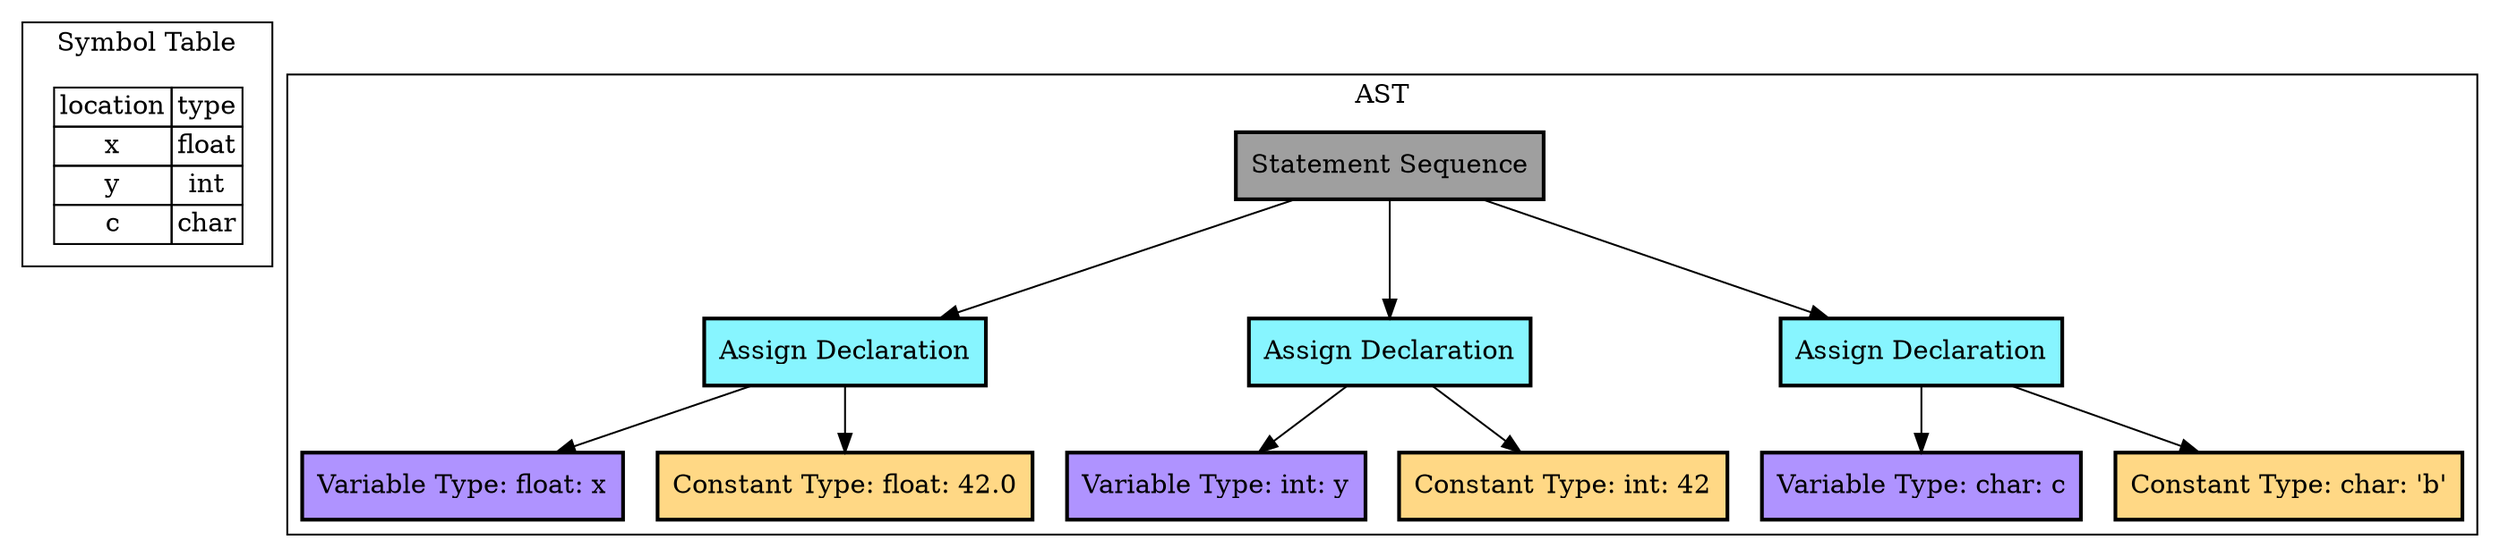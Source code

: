 Digraph G { 
	subgraph cluster_0 {
		tbl [
			shape=plaintext
			label=<
				<table border='0' cellborder='1' cellspacing='0'>
					<tr><td>location</td><td>type</td></tr>
						<tr><td>x</td><td>float</td></tr>
						<tr><td>y</td><td>int</td></tr>
						<tr><td>c</td><td>char</td></tr>
				</table>
			>];
		label = "Symbol Table";
	}
subgraph cluster_1 {
node [style=filled, shape=rectangle, penwidth=2];
T[label="Statement Sequence", fillcolor="#9f9f9f"] 
N0T[label="Assign Declaration", fillcolor="#87f5ff"] 
N0N0T[label="Variable Type: float: x", fillcolor="#af93ff"] 
N1N0T[label="Constant Type: float: 42.0", fillcolor="#FFD885"] 
N1T[label="Assign Declaration", fillcolor="#87f5ff"] 
N0N1T[label="Variable Type: int: y", fillcolor="#af93ff"] 
N1N1T[label="Constant Type: int: 42", fillcolor="#FFD885"] 
N2T[label="Assign Declaration", fillcolor="#87f5ff"] 
N0N2T[label="Variable Type: char: c", fillcolor="#af93ff"] 
N1N2T[label="Constant Type: char: 'b'", fillcolor="#FFD885"] 
T -> N0T
N0T -> N0N0T
N0T -> N1N0T
T -> N1T
N1T -> N0N1T
N1T -> N1N1T
T -> N2T
N2T -> N0N2T
N2T -> N1N2T
label = "AST";
}
}